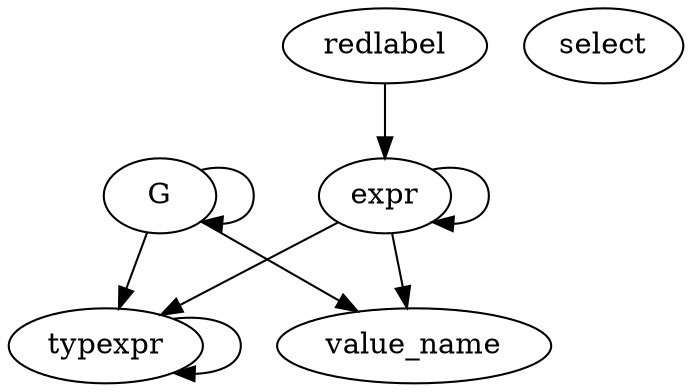 digraph G {
 G;
select;
expr;
redlabel;
typexpr;

G -> value_name;
G -> G;
G -> typexpr;
expr -> value_name;
expr -> expr;
expr -> typexpr;
redlabel -> expr;
typexpr -> typexpr;
}
